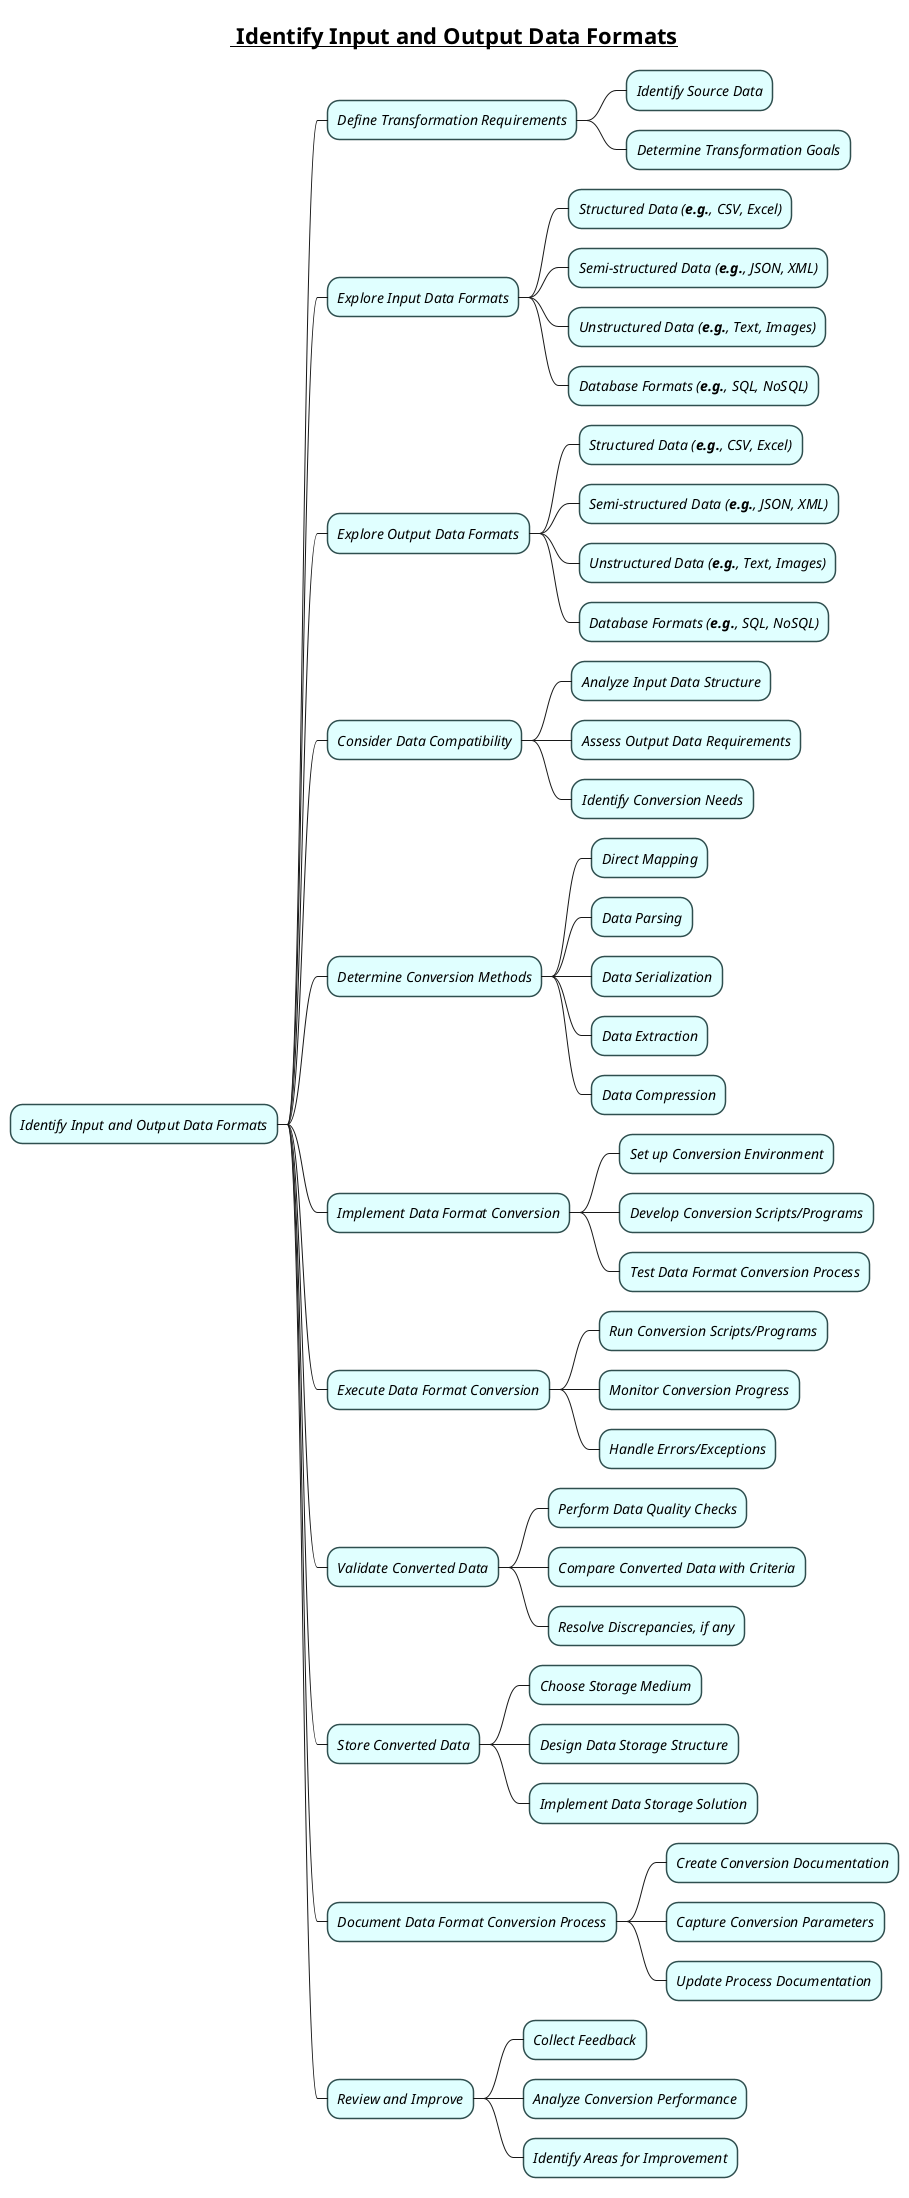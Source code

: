 @startmindmap
skinparam node {
    BorderColor DarkSlateGray
    BackgroundColor LightCyan
    FontStyle italic
}
skinparam connector {
    Color DarkSlateGray
    FontStyle Bold
}

title =__ Identify Input and Output Data Formats__
* Identify Input and Output Data Formats

** Define Transformation Requirements
*** Identify Source Data
*** Determine Transformation Goals

** Explore Input Data Formats
*** Structured Data (**e.g.**, CSV, Excel)
*** Semi-structured Data (**e.g.**, JSON, XML)
*** Unstructured Data (**e.g.**, Text, Images)
*** Database Formats (**e.g.**, SQL, NoSQL)

** Explore Output Data Formats
*** Structured Data (**e.g.**, CSV, Excel)
*** Semi-structured Data (**e.g.**, JSON, XML)
*** Unstructured Data (**e.g.**, Text, Images)
*** Database Formats (**e.g.**, SQL, NoSQL)

** Consider Data Compatibility
*** Analyze Input Data Structure
*** Assess Output Data Requirements
*** Identify Conversion Needs

** Determine Conversion Methods
*** Direct Mapping
*** Data Parsing
*** Data Serialization
*** Data Extraction
*** Data Compression

** Implement Data Format Conversion
*** Set up Conversion Environment
*** Develop Conversion Scripts/Programs
*** Test Data Format Conversion Process

** Execute Data Format Conversion
*** Run Conversion Scripts/Programs
*** Monitor Conversion Progress
*** Handle Errors/Exceptions

** Validate Converted Data
*** Perform Data Quality Checks
*** Compare Converted Data with Criteria
*** Resolve Discrepancies, if any

** Store Converted Data
*** Choose Storage Medium
*** Design Data Storage Structure
*** Implement Data Storage Solution

** Document Data Format Conversion Process
*** Create Conversion Documentation
*** Capture Conversion Parameters
*** Update Process Documentation

** Review and Improve
*** Collect Feedback
*** Analyze Conversion Performance
*** Identify Areas for Improvement
@endmindmap
